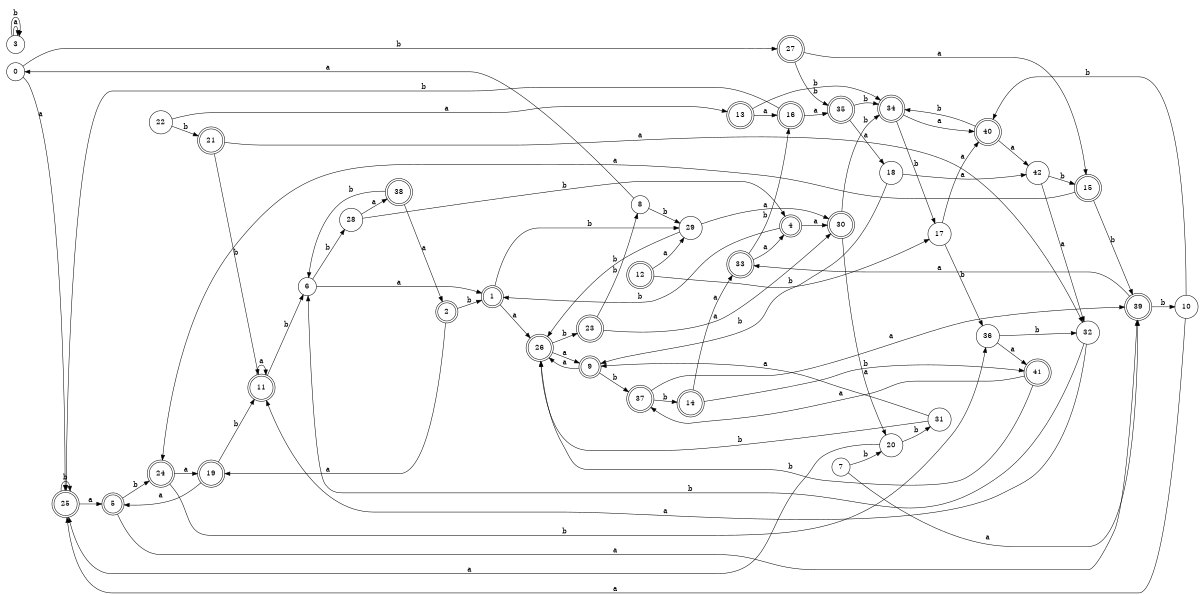digraph n35_2 {
__start0 [label="" shape="none"];

rankdir=LR;
size="8,5";

s0 [style="filled", color="black", fillcolor="white" shape="circle", label="0"];
s1 [style="rounded,filled", color="black", fillcolor="white" shape="doublecircle", label="1"];
s2 [style="rounded,filled", color="black", fillcolor="white" shape="doublecircle", label="2"];
s3 [style="filled", color="black", fillcolor="white" shape="circle", label="3"];
s4 [style="rounded,filled", color="black", fillcolor="white" shape="doublecircle", label="4"];
s5 [style="rounded,filled", color="black", fillcolor="white" shape="doublecircle", label="5"];
s6 [style="filled", color="black", fillcolor="white" shape="circle", label="6"];
s7 [style="filled", color="black", fillcolor="white" shape="circle", label="7"];
s8 [style="filled", color="black", fillcolor="white" shape="circle", label="8"];
s9 [style="rounded,filled", color="black", fillcolor="white" shape="doublecircle", label="9"];
s10 [style="filled", color="black", fillcolor="white" shape="circle", label="10"];
s11 [style="rounded,filled", color="black", fillcolor="white" shape="doublecircle", label="11"];
s12 [style="rounded,filled", color="black", fillcolor="white" shape="doublecircle", label="12"];
s13 [style="rounded,filled", color="black", fillcolor="white" shape="doublecircle", label="13"];
s14 [style="rounded,filled", color="black", fillcolor="white" shape="doublecircle", label="14"];
s15 [style="rounded,filled", color="black", fillcolor="white" shape="doublecircle", label="15"];
s16 [style="rounded,filled", color="black", fillcolor="white" shape="doublecircle", label="16"];
s17 [style="filled", color="black", fillcolor="white" shape="circle", label="17"];
s18 [style="filled", color="black", fillcolor="white" shape="circle", label="18"];
s19 [style="rounded,filled", color="black", fillcolor="white" shape="doublecircle", label="19"];
s20 [style="filled", color="black", fillcolor="white" shape="circle", label="20"];
s21 [style="rounded,filled", color="black", fillcolor="white" shape="doublecircle", label="21"];
s22 [style="filled", color="black", fillcolor="white" shape="circle", label="22"];
s23 [style="rounded,filled", color="black", fillcolor="white" shape="doublecircle", label="23"];
s24 [style="rounded,filled", color="black", fillcolor="white" shape="doublecircle", label="24"];
s25 [style="rounded,filled", color="black", fillcolor="white" shape="doublecircle", label="25"];
s26 [style="rounded,filled", color="black", fillcolor="white" shape="doublecircle", label="26"];
s27 [style="rounded,filled", color="black", fillcolor="white" shape="doublecircle", label="27"];
s28 [style="filled", color="black", fillcolor="white" shape="circle", label="28"];
s29 [style="filled", color="black", fillcolor="white" shape="circle", label="29"];
s30 [style="rounded,filled", color="black", fillcolor="white" shape="doublecircle", label="30"];
s31 [style="filled", color="black", fillcolor="white" shape="circle", label="31"];
s32 [style="filled", color="black", fillcolor="white" shape="circle", label="32"];
s33 [style="rounded,filled", color="black", fillcolor="white" shape="doublecircle", label="33"];
s34 [style="rounded,filled", color="black", fillcolor="white" shape="doublecircle", label="34"];
s35 [style="rounded,filled", color="black", fillcolor="white" shape="doublecircle", label="35"];
s36 [style="filled", color="black", fillcolor="white" shape="circle", label="36"];
s37 [style="rounded,filled", color="black", fillcolor="white" shape="doublecircle", label="37"];
s38 [style="rounded,filled", color="black", fillcolor="white" shape="doublecircle", label="38"];
s39 [style="rounded,filled", color="black", fillcolor="white" shape="doublecircle", label="39"];
s40 [style="rounded,filled", color="black", fillcolor="white" shape="doublecircle", label="40"];
s41 [style="rounded,filled", color="black", fillcolor="white" shape="doublecircle", label="41"];
s42 [style="filled", color="black", fillcolor="white" shape="circle", label="42"];
s0 -> s25 [label="a"];
s0 -> s27 [label="b"];
s1 -> s26 [label="a"];
s1 -> s29 [label="b"];
s2 -> s19 [label="a"];
s2 -> s1 [label="b"];
s3 -> s3 [label="a"];
s3 -> s3 [label="b"];
s4 -> s30 [label="a"];
s4 -> s1 [label="b"];
s5 -> s39 [label="a"];
s5 -> s24 [label="b"];
s6 -> s1 [label="a"];
s6 -> s28 [label="b"];
s7 -> s39 [label="a"];
s7 -> s20 [label="b"];
s8 -> s0 [label="a"];
s8 -> s29 [label="b"];
s9 -> s26 [label="a"];
s9 -> s37 [label="b"];
s10 -> s25 [label="a"];
s10 -> s40 [label="b"];
s11 -> s11 [label="a"];
s11 -> s6 [label="b"];
s12 -> s29 [label="a"];
s12 -> s17 [label="b"];
s13 -> s16 [label="a"];
s13 -> s34 [label="b"];
s14 -> s33 [label="a"];
s14 -> s41 [label="b"];
s15 -> s24 [label="a"];
s15 -> s39 [label="b"];
s16 -> s35 [label="a"];
s16 -> s25 [label="b"];
s17 -> s40 [label="a"];
s17 -> s36 [label="b"];
s18 -> s42 [label="a"];
s18 -> s9 [label="b"];
s19 -> s5 [label="a"];
s19 -> s11 [label="b"];
s20 -> s25 [label="a"];
s20 -> s31 [label="b"];
s21 -> s32 [label="a"];
s21 -> s11 [label="b"];
s22 -> s13 [label="a"];
s22 -> s21 [label="b"];
s23 -> s30 [label="a"];
s23 -> s8 [label="b"];
s24 -> s19 [label="a"];
s24 -> s36 [label="b"];
s25 -> s5 [label="a"];
s25 -> s25 [label="b"];
s26 -> s9 [label="a"];
s26 -> s23 [label="b"];
s27 -> s15 [label="a"];
s27 -> s35 [label="b"];
s28 -> s38 [label="a"];
s28 -> s4 [label="b"];
s29 -> s30 [label="a"];
s29 -> s26 [label="b"];
s30 -> s20 [label="a"];
s30 -> s34 [label="b"];
s31 -> s9 [label="a"];
s31 -> s26 [label="b"];
s32 -> s11 [label="a"];
s32 -> s6 [label="b"];
s33 -> s4 [label="a"];
s33 -> s16 [label="b"];
s34 -> s40 [label="a"];
s34 -> s17 [label="b"];
s35 -> s18 [label="a"];
s35 -> s34 [label="b"];
s36 -> s41 [label="a"];
s36 -> s32 [label="b"];
s37 -> s39 [label="a"];
s37 -> s14 [label="b"];
s38 -> s2 [label="a"];
s38 -> s6 [label="b"];
s39 -> s33 [label="a"];
s39 -> s10 [label="b"];
s40 -> s42 [label="a"];
s40 -> s34 [label="b"];
s41 -> s37 [label="a"];
s41 -> s26 [label="b"];
s42 -> s32 [label="a"];
s42 -> s15 [label="b"];

}